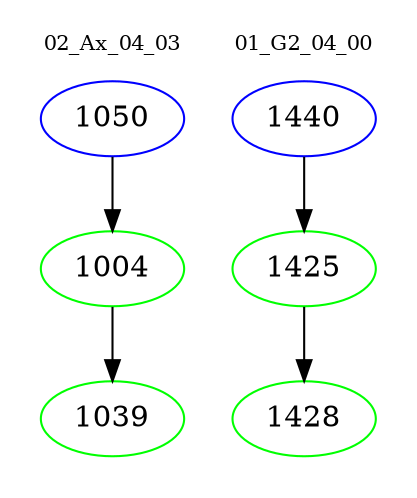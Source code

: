 digraph{
subgraph cluster_0 {
color = white
label = "02_Ax_04_03";
fontsize=10;
T0_1050 [label="1050", color="blue"]
T0_1050 -> T0_1004 [color="black"]
T0_1004 [label="1004", color="green"]
T0_1004 -> T0_1039 [color="black"]
T0_1039 [label="1039", color="green"]
}
subgraph cluster_1 {
color = white
label = "01_G2_04_00";
fontsize=10;
T1_1440 [label="1440", color="blue"]
T1_1440 -> T1_1425 [color="black"]
T1_1425 [label="1425", color="green"]
T1_1425 -> T1_1428 [color="black"]
T1_1428 [label="1428", color="green"]
}
}
